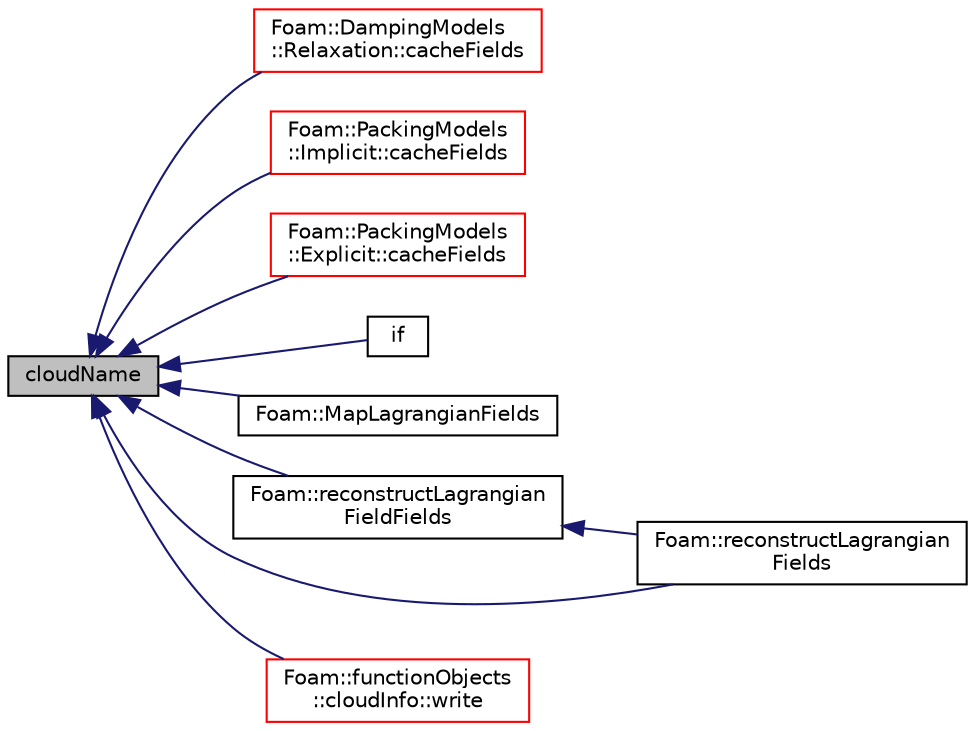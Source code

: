 digraph "cloudName"
{
  bgcolor="transparent";
  edge [fontname="Helvetica",fontsize="10",labelfontname="Helvetica",labelfontsize="10"];
  node [fontname="Helvetica",fontsize="10",shape=record];
  rankdir="LR";
  Node1 [label="cloudName",height=0.2,width=0.4,color="black", fillcolor="grey75", style="filled", fontcolor="black"];
  Node1 -> Node2 [dir="back",color="midnightblue",fontsize="10",style="solid",fontname="Helvetica"];
  Node2 [label="Foam::DampingModels\l::Relaxation::cacheFields",height=0.2,width=0.4,color="red",URL="$a02200.html#a6005414ac27ae3e0b5a783ba216c1906",tooltip="Member Functions. "];
  Node1 -> Node3 [dir="back",color="midnightblue",fontsize="10",style="solid",fontname="Helvetica"];
  Node3 [label="Foam::PackingModels\l::Implicit::cacheFields",height=0.2,width=0.4,color="red",URL="$a01054.html#a6005414ac27ae3e0b5a783ba216c1906",tooltip="Calculate the inter particles stresses. "];
  Node1 -> Node4 [dir="back",color="midnightblue",fontsize="10",style="solid",fontname="Helvetica"];
  Node4 [label="Foam::PackingModels\l::Explicit::cacheFields",height=0.2,width=0.4,color="red",URL="$a00694.html#a6005414ac27ae3e0b5a783ba216c1906",tooltip="Calculate the inter particles stresses. "];
  Node1 -> Node5 [dir="back",color="midnightblue",fontsize="10",style="solid",fontname="Helvetica"];
  Node5 [label="if",height=0.2,width=0.4,color="black",URL="$a04369.html#a3a97f978f9bec90dec5b6380bac88936"];
  Node1 -> Node6 [dir="back",color="midnightblue",fontsize="10",style="solid",fontname="Helvetica"];
  Node6 [label="Foam::MapLagrangianFields",height=0.2,width=0.4,color="black",URL="$a10974.html#aa4c2477241512930dc343a71a890feb3",tooltip="Gets the indices of (source)particles that have been appended to the. "];
  Node1 -> Node7 [dir="back",color="midnightblue",fontsize="10",style="solid",fontname="Helvetica"];
  Node7 [label="Foam::reconstructLagrangian\lFieldFields",height=0.2,width=0.4,color="black",URL="$a10974.html#a7d4b2cacc32265a49e7664807afda7e5"];
  Node7 -> Node8 [dir="back",color="midnightblue",fontsize="10",style="solid",fontname="Helvetica"];
  Node8 [label="Foam::reconstructLagrangian\lFields",height=0.2,width=0.4,color="black",URL="$a10974.html#a46e14d4afb931626b729217805b535af"];
  Node1 -> Node8 [dir="back",color="midnightblue",fontsize="10",style="solid",fontname="Helvetica"];
  Node1 -> Node9 [dir="back",color="midnightblue",fontsize="10",style="solid",fontname="Helvetica"];
  Node9 [label="Foam::functionObjects\l::cloudInfo::write",height=0.2,width=0.4,color="red",URL="$a00282.html#aac759501cf6c7895a70eecbef0226ae1",tooltip="Write. "];
}
